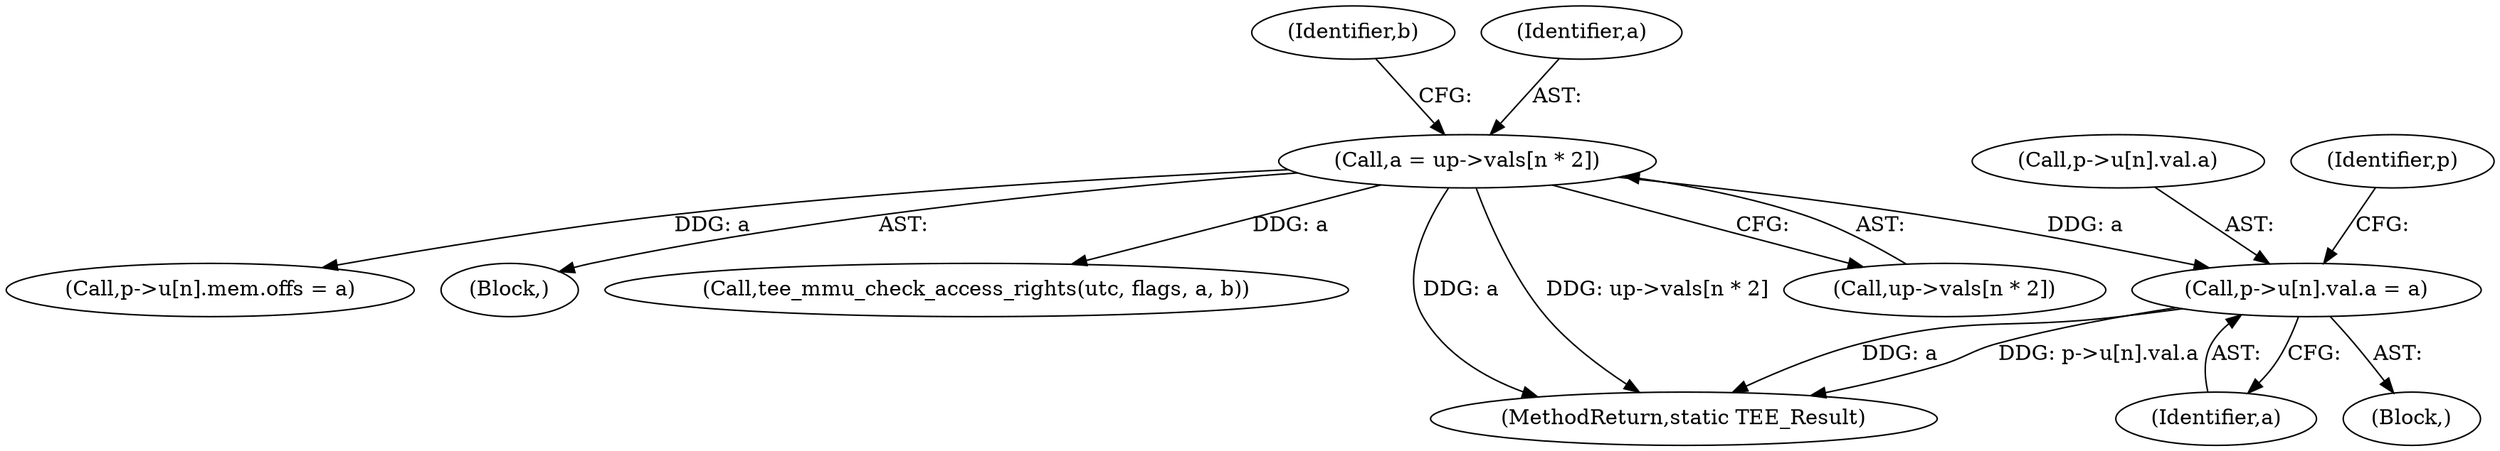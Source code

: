 digraph "0_optee_os_d5c5b0b77b2b589666024d219a8007b3f5b6faeb_0@array" {
"1000212" [label="(Call,p->u[n].val.a = a)"];
"1000129" [label="(Call,a = up->vals[n * 2])"];
"1000131" [label="(Call,up->vals[n * 2])"];
"1000213" [label="(Call,p->u[n].val.a)"];
"1000140" [label="(Identifier,b)"];
"1000179" [label="(Call,p->u[n].mem.offs = a)"];
"1000129" [label="(Call,a = up->vals[n * 2])"];
"1000130" [label="(Identifier,a)"];
"1000127" [label="(Block,)"];
"1000202" [label="(Call,tee_mmu_check_access_rights(utc, flags, a, b))"];
"1000160" [label="(Block,)"];
"1000228" [label="(Identifier,p)"];
"1000222" [label="(Identifier,a)"];
"1000212" [label="(Call,p->u[n].val.a = a)"];
"1000253" [label="(MethodReturn,static TEE_Result)"];
"1000212" -> "1000160"  [label="AST: "];
"1000212" -> "1000222"  [label="CFG: "];
"1000213" -> "1000212"  [label="AST: "];
"1000222" -> "1000212"  [label="AST: "];
"1000228" -> "1000212"  [label="CFG: "];
"1000212" -> "1000253"  [label="DDG: a"];
"1000212" -> "1000253"  [label="DDG: p->u[n].val.a"];
"1000129" -> "1000212"  [label="DDG: a"];
"1000129" -> "1000127"  [label="AST: "];
"1000129" -> "1000131"  [label="CFG: "];
"1000130" -> "1000129"  [label="AST: "];
"1000131" -> "1000129"  [label="AST: "];
"1000140" -> "1000129"  [label="CFG: "];
"1000129" -> "1000253"  [label="DDG: a"];
"1000129" -> "1000253"  [label="DDG: up->vals[n * 2]"];
"1000129" -> "1000179"  [label="DDG: a"];
"1000129" -> "1000202"  [label="DDG: a"];
}
